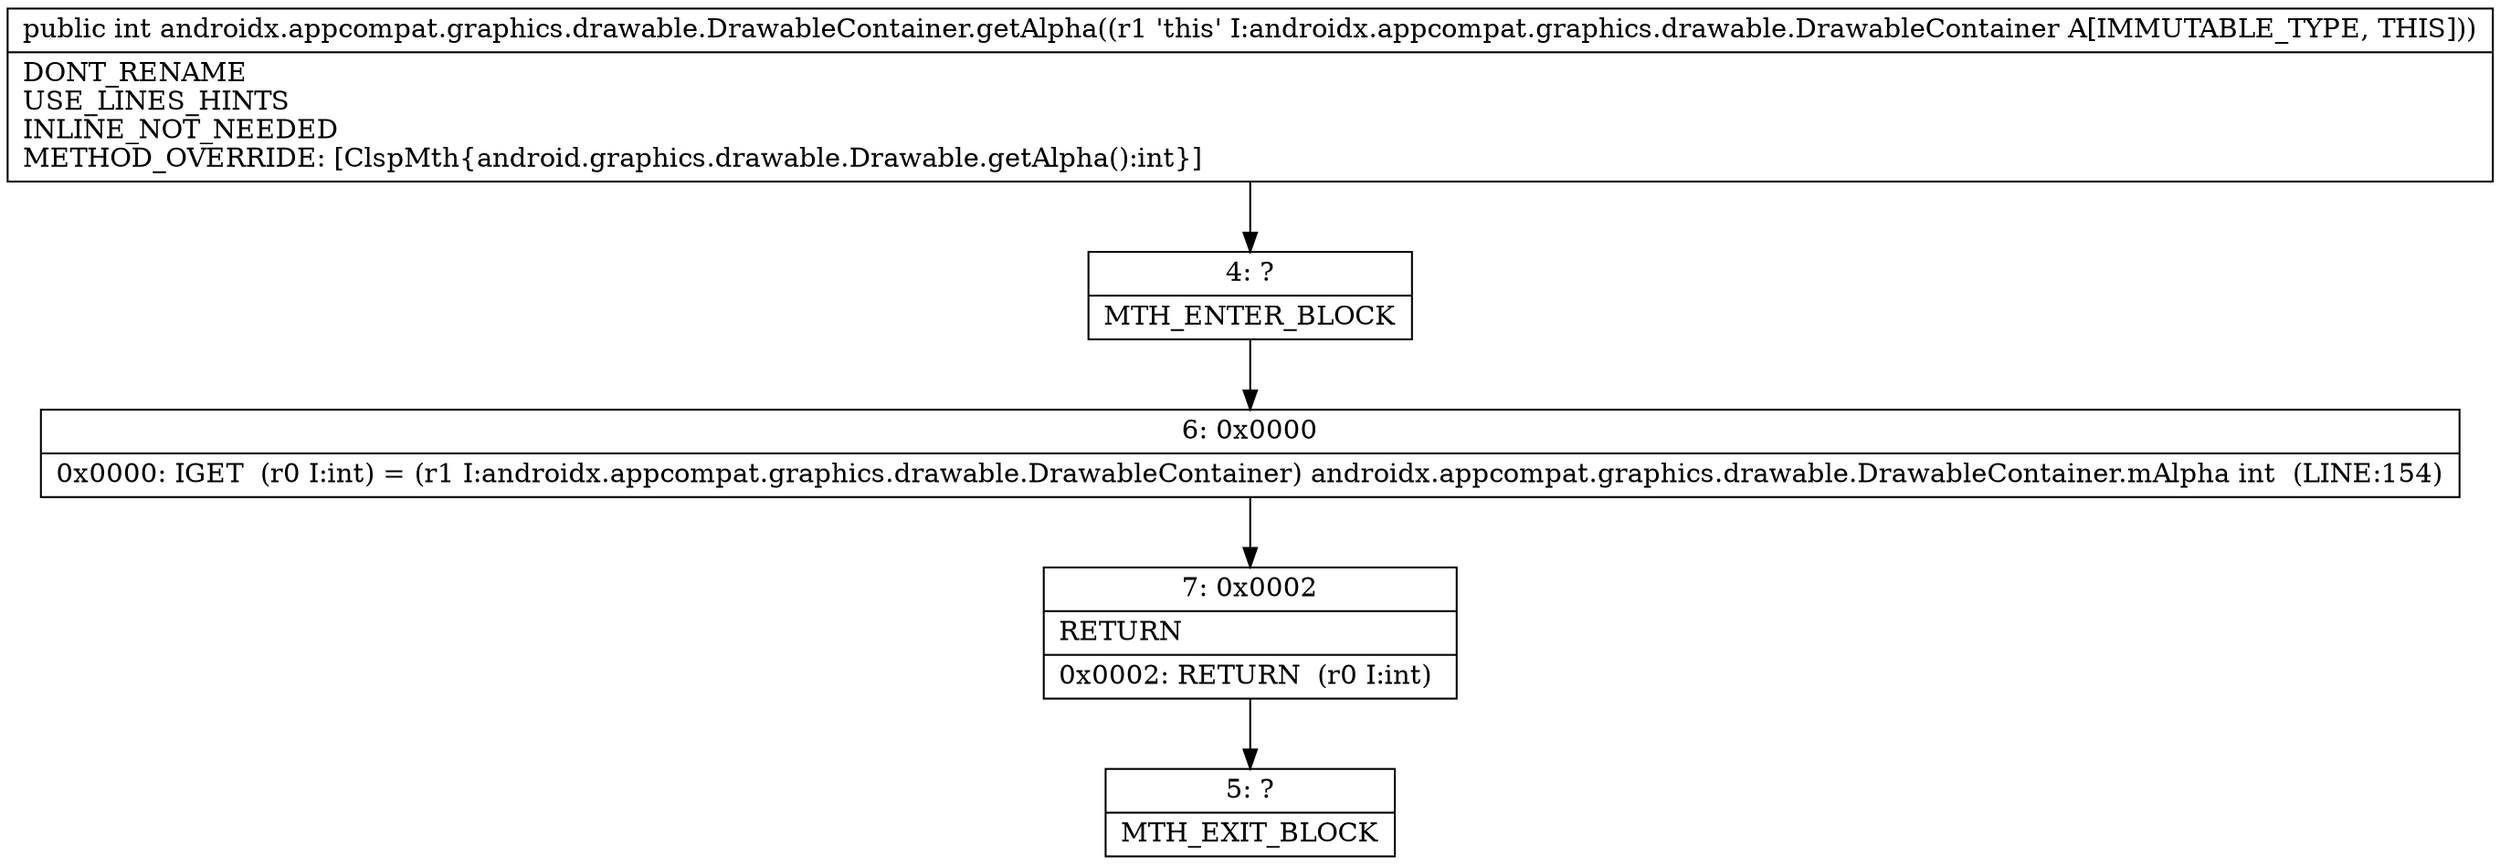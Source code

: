 digraph "CFG forandroidx.appcompat.graphics.drawable.DrawableContainer.getAlpha()I" {
Node_4 [shape=record,label="{4\:\ ?|MTH_ENTER_BLOCK\l}"];
Node_6 [shape=record,label="{6\:\ 0x0000|0x0000: IGET  (r0 I:int) = (r1 I:androidx.appcompat.graphics.drawable.DrawableContainer) androidx.appcompat.graphics.drawable.DrawableContainer.mAlpha int  (LINE:154)\l}"];
Node_7 [shape=record,label="{7\:\ 0x0002|RETURN\l|0x0002: RETURN  (r0 I:int) \l}"];
Node_5 [shape=record,label="{5\:\ ?|MTH_EXIT_BLOCK\l}"];
MethodNode[shape=record,label="{public int androidx.appcompat.graphics.drawable.DrawableContainer.getAlpha((r1 'this' I:androidx.appcompat.graphics.drawable.DrawableContainer A[IMMUTABLE_TYPE, THIS]))  | DONT_RENAME\lUSE_LINES_HINTS\lINLINE_NOT_NEEDED\lMETHOD_OVERRIDE: [ClspMth\{android.graphics.drawable.Drawable.getAlpha():int\}]\l}"];
MethodNode -> Node_4;Node_4 -> Node_6;
Node_6 -> Node_7;
Node_7 -> Node_5;
}

